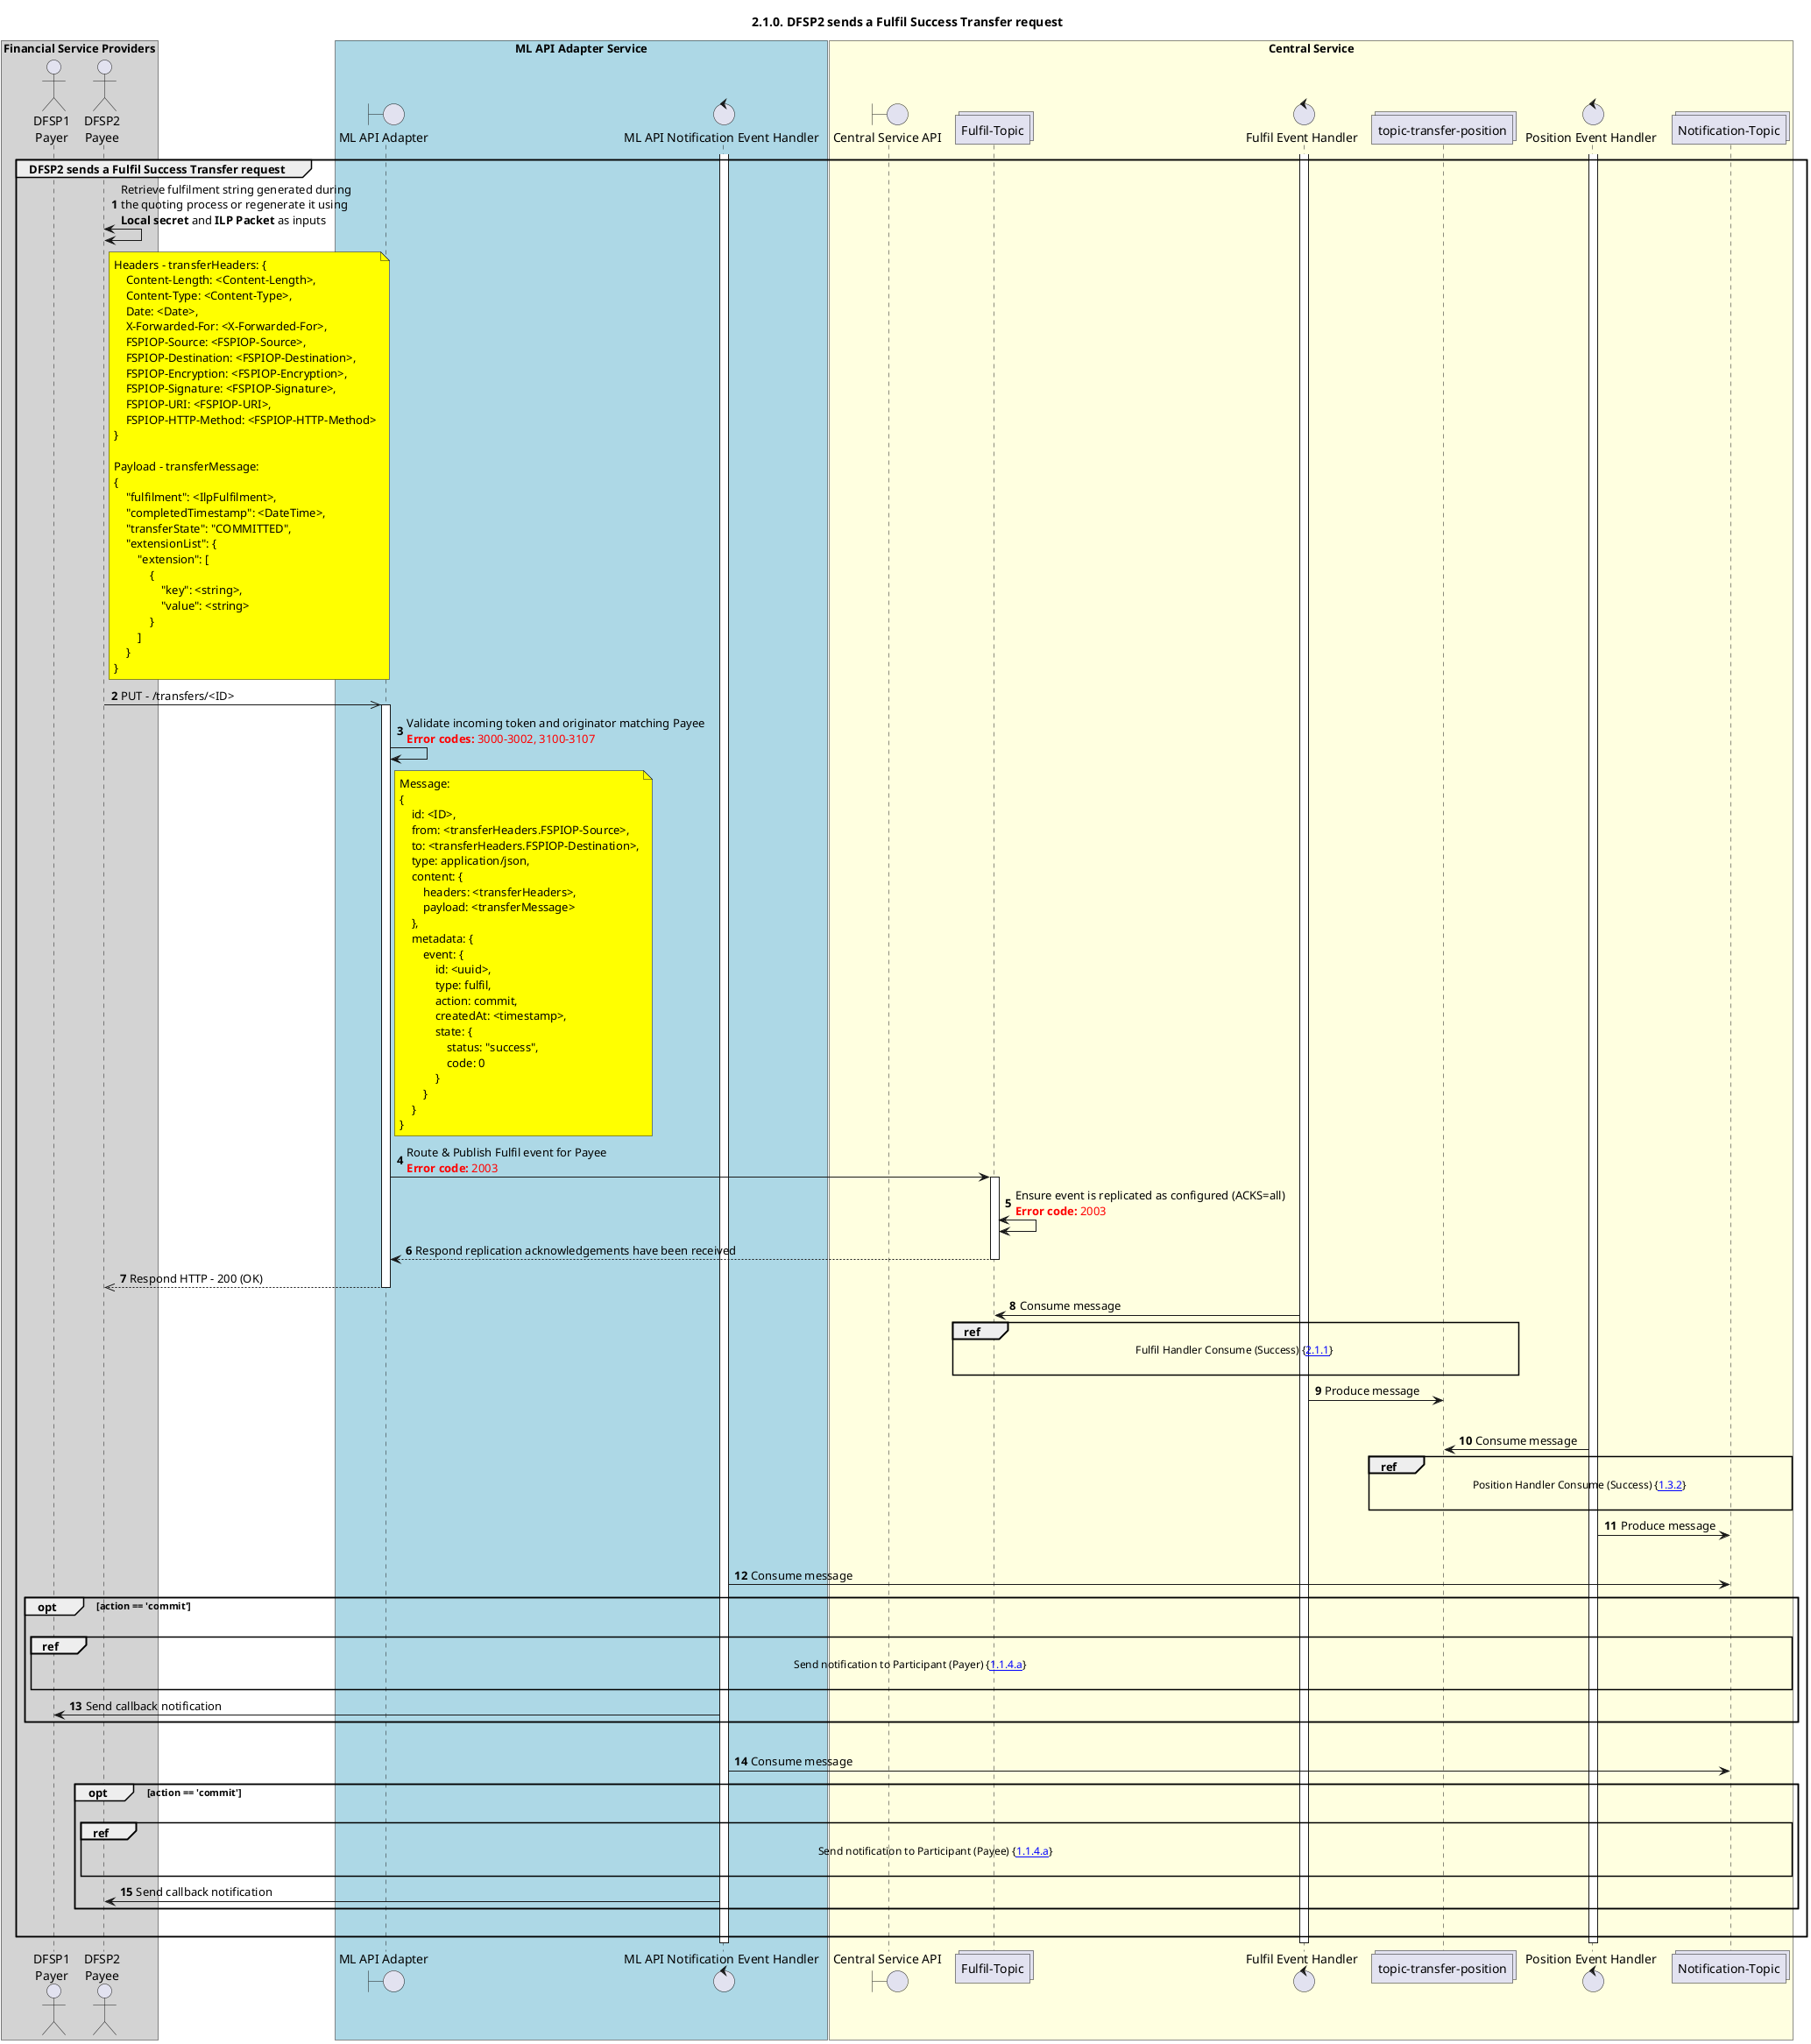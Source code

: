 /'
 License
 --------------
 Copyright © 2017 Bill & Melinda Gates Foundation
 The Mojaloop files are made available by the Bill & Melinda Gates Foundation under the Apache License, Version 2.0 (the "License") and you may not use these files except in compliance with the License. You may obtain a copy of the License at
 http://www.apache.org/licenses/LICENSE-2.0
 Unless required by applicable law or agreed to in writing, the Mojaloop files are distributed on an "AS IS" BASIS, WITHOUT WARRANTIES OR CONDITIONS OF ANY KIND, either express or implied. See the License for the specific language governing permissions and limitations under the License.
 Contributors
 --------------
 This is the official list of the Mojaloop project contributors for this file.
 Names of the original copyright holders (individuals or organizations)
 should be listed with a '*' in the first column. People who have
 contributed from an organization can be listed under the organization
 that actually holds the copyright for their contributions (see the
 Gates Foundation organization for an example). Those individuals should have
 their names indented and be marked with a '-'. Email address can be added
 optionally within square brackets <email>.
 * Gates Foundation
 - Name Surname <name.surname@gatesfoundation.com>

 * Georgi Georgiev <georgi.georgiev@modusbox.com>
 --------------
 '/


@startuml
' declate title
title 2.1.0. DFSP2 sends a Fulfil Success Transfer request

autonumber
' Actor Keys:
'   boundary - APIs/Interfaces, etc
'   collections - Kafka Topics
'   control - Kafka Consumers
'   entity - Database Access Objects
'   database - Database Persistance Store

' declare actors
actor "DFSP1\nPayer" as DFSP1
actor "DFSP2\nPayee" as DFSP2
boundary "ML API Adapter" as MLAPI
control "ML API Notification Event Handler" as NOTIFY_HANDLER
boundary "Central Service API" as CSAPI
collections "Fulfil-Topic" as TOPIC_FULFIL
control "Fulfil Event Handler" as FULF_HANDLER
collections "topic-transfer-position" as TOPIC_TRANSFER_POSITION
control "Position Event Handler" as POS_HANDLER
collections "Notification-Topic" as TOPIC_NOTIFICATIONS

box "Financial Service Providers" #lightGray
	participant DFSP1
	participant DFSP2
end box

box "ML API Adapter Service" #LightBlue
	participant MLAPI
	participant NOTIFY_HANDLER
end box

box "Central Service" #LightYellow
    participant CSAPI
	participant TOPIC_FULFIL
    participant FULF_HANDLER
    participant TOPIC_TRANSFER_POSITION
    participant POS_HANDLER
    participant TOPIC_NOTIFICATIONS
end box

' start flow
activate NOTIFY_HANDLER
activate FULF_HANDLER
activate POS_HANDLER
group DFSP2 sends a Fulfil Success Transfer request
    DFSP2 <-> DFSP2: Retrieve fulfilment string generated during\nthe quoting process or regenerate it using\n**Local secret** and **ILP Packet** as inputs
    note right of DFSP2 #yellow
        Headers - transferHeaders: {
            Content-Length: <Content-Length>,
            Content-Type: <Content-Type>,
            Date: <Date>,
            X-Forwarded-For: <X-Forwarded-For>,
            FSPIOP-Source: <FSPIOP-Source>,
            FSPIOP-Destination: <FSPIOP-Destination>,
            FSPIOP-Encryption: <FSPIOP-Encryption>,
            FSPIOP-Signature: <FSPIOP-Signature>,
            FSPIOP-URI: <FSPIOP-URI>,
            FSPIOP-HTTP-Method: <FSPIOP-HTTP-Method>
        }

        Payload - transferMessage:
        {
            "fulfilment": <IlpFulfilment>,
            "completedTimestamp": <DateTime>,
            "transferState": "COMMITTED",
            "extensionList": {
                "extension": [
                    {
                        "key": <string>,
                        "value": <string>
                    }
                ]
            }
        }
    end note
    DFSP2 ->> MLAPI: PUT - /transfers/<ID>
    activate MLAPI
    MLAPI -> MLAPI: Validate incoming token and originator matching Payee\n<color #FF0000><b>Error codes:</b> 3000-3002, 3100-3107</color>
    note right of MLAPI #yellow
        Message:
        {
            id: <ID>,
            from: <transferHeaders.FSPIOP-Source>,
            to: <transferHeaders.FSPIOP-Destination>,
            type: application/json,
            content: {
                headers: <transferHeaders>,
                payload: <transferMessage>
            },
            metadata: {
                event: {
                    id: <uuid>,
                    type: fulfil,
                    action: commit,
                    createdAt: <timestamp>,
                    state: {
                        status: "success",
                        code: 0
                    }
                }
            }
        }
    end note
    MLAPI -> TOPIC_FULFIL: Route & Publish Fulfil event for Payee\n<color #FF0000><b>Error code:</b> 2003</color>
    activate TOPIC_FULFIL
    TOPIC_FULFIL <-> TOPIC_FULFIL: Ensure event is replicated as configured (ACKS=all)\n<color #FF0000><b>Error code:</b> 2003</color>
    TOPIC_FULFIL --> MLAPI: Respond replication acknowledgements have been received
    deactivate TOPIC_FULFIL
    MLAPI -->> DFSP2: Respond HTTP - 200 (OK)
    deactivate MLAPI
    TOPIC_FULFIL <- FULF_HANDLER: Consume message
    ref over TOPIC_FULFIL, TOPIC_TRANSFER_POSITION: Fulfil Handler Consume (Success) {[[https://github.com/mojaloop/docs/blob/master/Diagrams/SequenceDiagrams/seq-fulfil-2.1.1.svg 2.1.1]]} \n
    FULF_HANDLER -> TOPIC_TRANSFER_POSITION: Produce message
    |||
    TOPIC_TRANSFER_POSITION <- POS_HANDLER: Consume message
    ref over TOPIC_TRANSFER_POSITION, TOPIC_NOTIFICATIONS:  Position Handler Consume (Success) {[[https://github.com/mojaloop/docs/blob/master/Diagrams/SequenceDiagrams/seq-position-1.3.2-fulfil.svg 1.3.2]]} \n
    POS_HANDLER -> TOPIC_NOTIFICATIONS: Produce message
    |||
    TOPIC_NOTIFICATIONS <- NOTIFY_HANDLER: Consume message
    opt action == 'commit'
        |||
        ref over DFSP1, TOPIC_NOTIFICATIONS: Send notification to Participant (Payer) {[[https://github.com/mojaloop/docs/blob/master/Diagrams/SequenceDiagrams/seq-prepare-1.1.4.a.svg 1.1.4.a]]} \n
        NOTIFY_HANDLER -> DFSP1: Send callback notification
    end
    |||
    TOPIC_NOTIFICATIONS <- NOTIFY_HANDLER: Consume message
    opt action == 'commit'
        |||
        ref over DFSP2, TOPIC_NOTIFICATIONS: Send notification to Participant (Payee) {[[https://github.com/mojaloop/docs/blob/master/Diagrams/SequenceDiagrams/seq-prepare-1.1.4.a.svg 1.1.4.a]]} \n
        NOTIFY_HANDLER -> DFSP2: Send callback notification
    end
    |||
end
deactivate POS_HANDLER
deactivate FULF_HANDLER
deactivate NOTIFY_HANDLER
@enduml